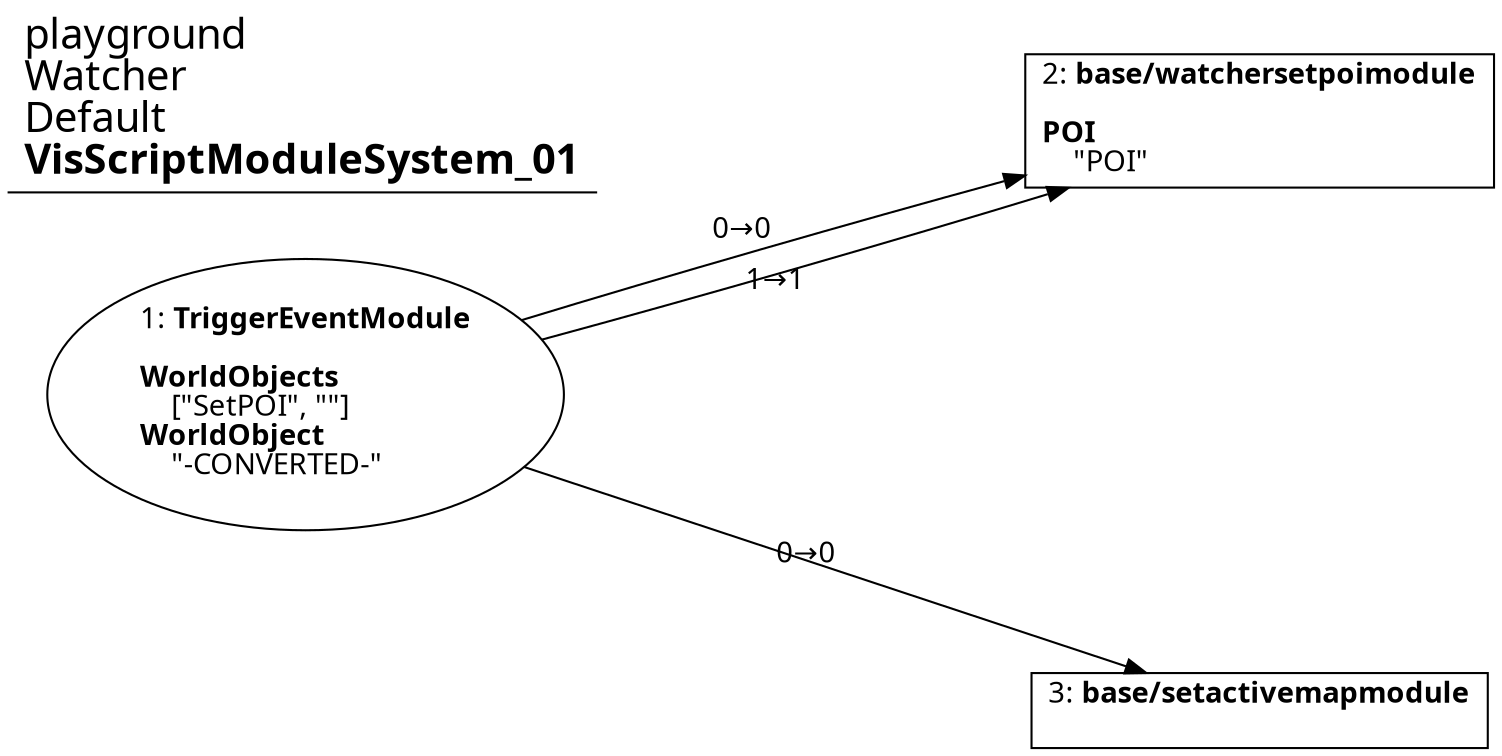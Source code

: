 digraph {
    layout = fdp;
    overlap = prism;
    sep = "+16";
    splines = spline;

    node [ shape = box ];

    graph [ fontname = "Segoe UI" ];
    node [ fontname = "Segoe UI" ];
    edge [ fontname = "Segoe UI" ];

    1 [ label = <1: <b>TriggerEventModule</b><br/><br/><b>WorldObjects</b><br align="left"/>    [&quot;SetPOI&quot;, &quot;&quot;]<br align="left"/><b>WorldObject</b><br align="left"/>    &quot;-CONVERTED-&quot;<br align="left"/>> ];
    1 [ shape = oval ]
    1 [ pos = "0.21400002,-0.052!" ];
    1 -> 3 [ label = "0→0" ];
    1 -> 2 [ label = "0→0" ];
    1 -> 2 [ label = "1→1" ];

    2 [ label = <2: <b>base/watchersetpoimodule</b><br/><br/><b>POI</b><br align="left"/>    &quot;POI&quot;<br align="left"/>> ];
    2 [ pos = "0.549,0.038000003!" ];

    3 [ label = <3: <b>base/setactivemapmodule</b><br/><br/>> ];
    3 [ pos = "0.549,-0.16900001!" ];

    title [ pos = "0.21300001,0.039!" ];
    title [ shape = underline ];
    title [ label = <<font point-size="20">playground<br align="left"/>Watcher<br align="left"/>Default<br align="left"/><b>VisScriptModuleSystem_01</b><br align="left"/></font>> ];
}
